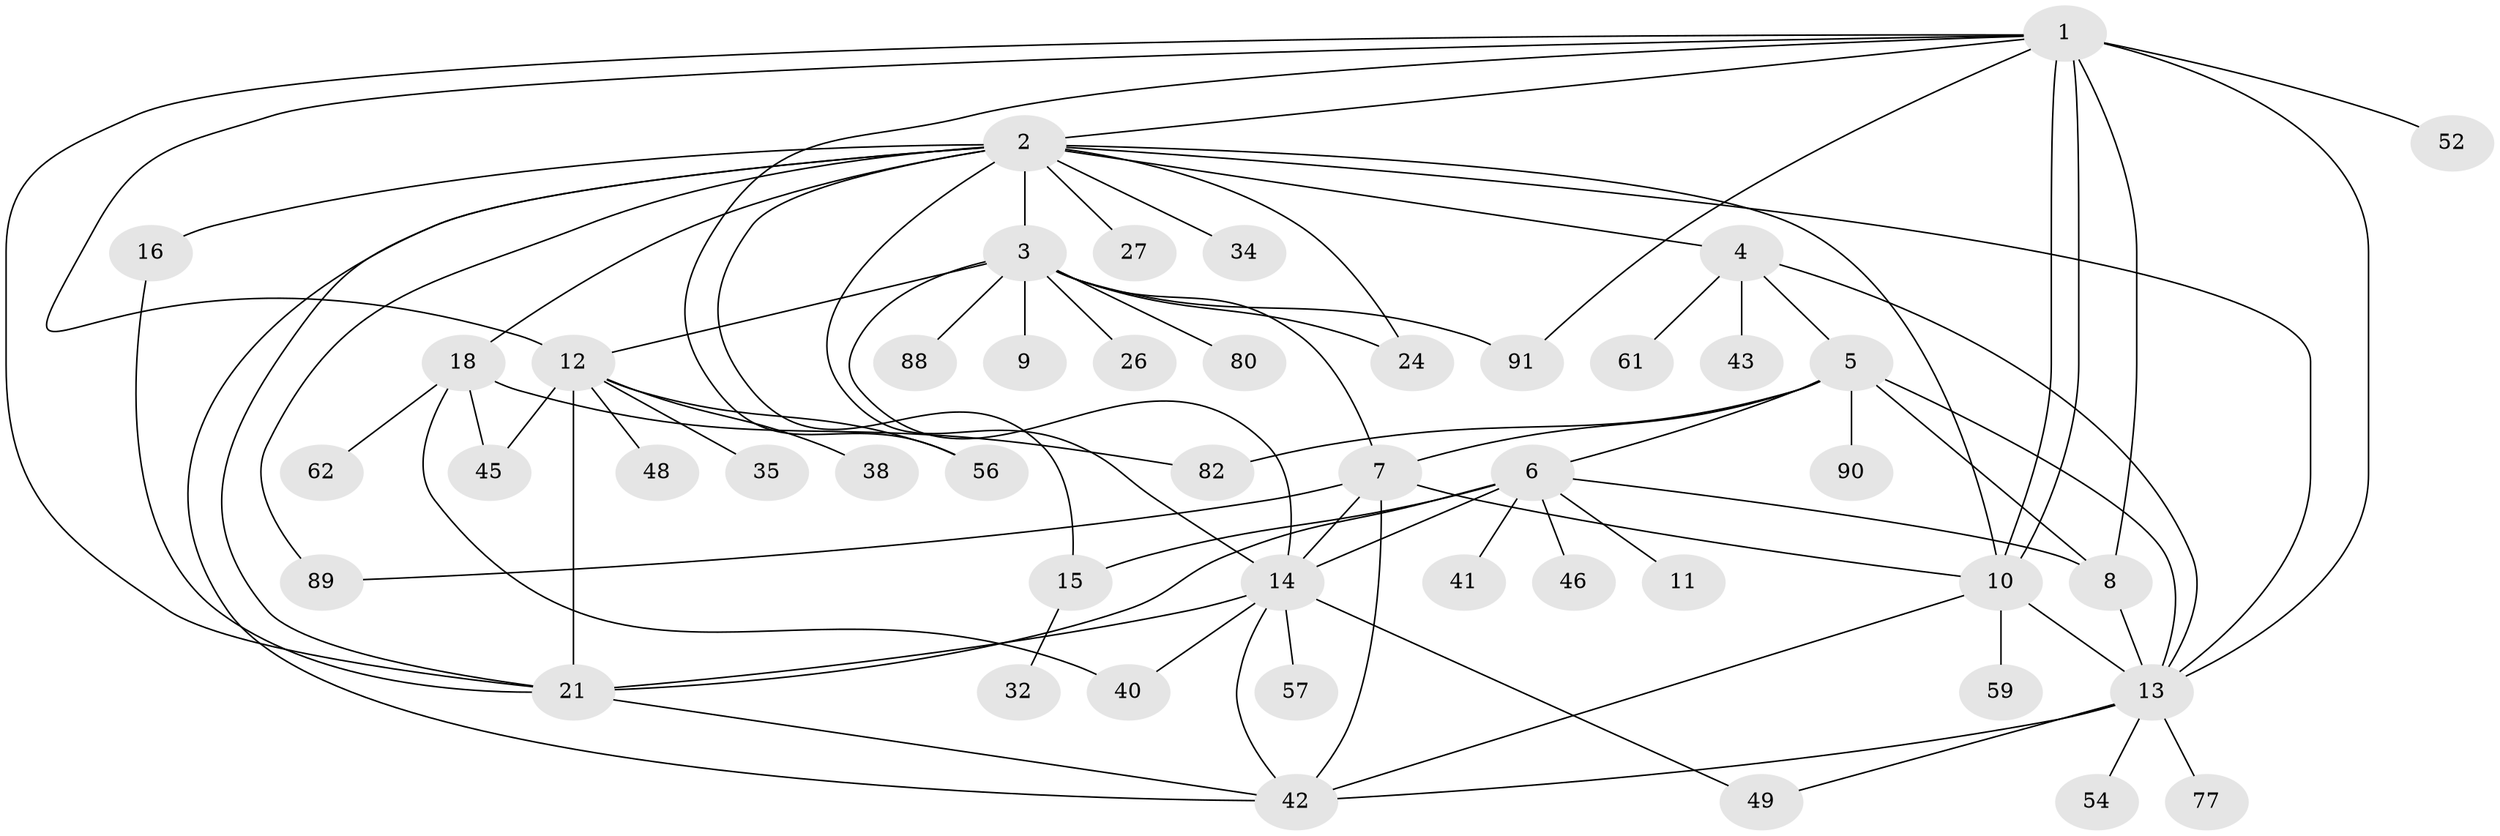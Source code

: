 // original degree distribution, {13: 0.010638297872340425, 19: 0.010638297872340425, 10: 0.010638297872340425, 5: 0.031914893617021274, 7: 0.0425531914893617, 8: 0.010638297872340425, 4: 0.0425531914893617, 1: 0.44680851063829785, 3: 0.13829787234042554, 12: 0.010638297872340425, 11: 0.010638297872340425, 2: 0.20212765957446807, 9: 0.031914893617021274}
// Generated by graph-tools (version 1.1) at 2025/14/03/09/25 04:14:27]
// undirected, 47 vertices, 80 edges
graph export_dot {
graph [start="1"]
  node [color=gray90,style=filled];
  1 [super="+67"];
  2;
  3;
  4;
  5;
  6;
  7 [super="+25"];
  8;
  9;
  10 [super="+23"];
  11;
  12 [super="+37+94+93+78+17"];
  13 [super="+58+39"];
  14 [super="+19+55"];
  15;
  16 [super="+28"];
  18;
  21 [super="+36+81+22+50+30"];
  24 [super="+53"];
  26 [super="+79"];
  27;
  32;
  34;
  35;
  38 [super="+69"];
  40;
  41 [super="+83"];
  42 [super="+44"];
  43;
  45 [super="+72"];
  46;
  48;
  49 [super="+71"];
  52;
  54;
  56;
  57;
  59;
  61;
  62;
  77;
  80;
  82;
  88;
  89;
  90;
  91;
  1 -- 2;
  1 -- 8;
  1 -- 10 [weight=2];
  1 -- 10;
  1 -- 21;
  1 -- 52;
  1 -- 56;
  1 -- 91;
  1 -- 13;
  1 -- 12;
  2 -- 3;
  2 -- 4;
  2 -- 14 [weight=2];
  2 -- 15;
  2 -- 16;
  2 -- 18;
  2 -- 27;
  2 -- 34;
  2 -- 42 [weight=2];
  2 -- 89;
  2 -- 24;
  2 -- 13 [weight=2];
  2 -- 10 [weight=2];
  2 -- 21;
  3 -- 7;
  3 -- 9;
  3 -- 12;
  3 -- 24;
  3 -- 26;
  3 -- 80;
  3 -- 88;
  3 -- 91;
  3 -- 14;
  4 -- 5;
  4 -- 13;
  4 -- 43;
  4 -- 61;
  5 -- 6;
  5 -- 7;
  5 -- 8;
  5 -- 13;
  5 -- 82;
  5 -- 90;
  6 -- 8;
  6 -- 11;
  6 -- 15;
  6 -- 41;
  6 -- 46;
  6 -- 21;
  6 -- 14;
  7 -- 89;
  7 -- 42 [weight=2];
  7 -- 10;
  7 -- 14;
  8 -- 13;
  10 -- 42;
  10 -- 59;
  10 -- 13 [weight=2];
  12 -- 35;
  12 -- 38;
  12 -- 45;
  12 -- 48;
  12 -- 56;
  12 -- 21 [weight=2];
  13 -- 49;
  13 -- 54;
  13 -- 77;
  13 -- 42;
  14 -- 21;
  14 -- 40;
  14 -- 42;
  14 -- 49;
  14 -- 57;
  15 -- 32;
  16 -- 21;
  18 -- 40;
  18 -- 45;
  18 -- 62;
  18 -- 82;
  21 -- 42;
}
